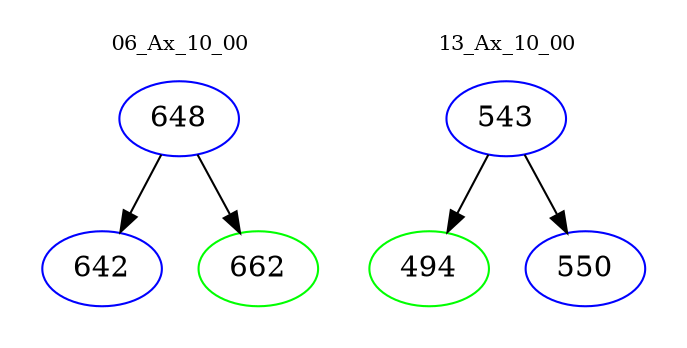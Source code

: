 digraph{
subgraph cluster_0 {
color = white
label = "06_Ax_10_00";
fontsize=10;
T0_648 [label="648", color="blue"]
T0_648 -> T0_642 [color="black"]
T0_642 [label="642", color="blue"]
T0_648 -> T0_662 [color="black"]
T0_662 [label="662", color="green"]
}
subgraph cluster_1 {
color = white
label = "13_Ax_10_00";
fontsize=10;
T1_543 [label="543", color="blue"]
T1_543 -> T1_494 [color="black"]
T1_494 [label="494", color="green"]
T1_543 -> T1_550 [color="black"]
T1_550 [label="550", color="blue"]
}
}
